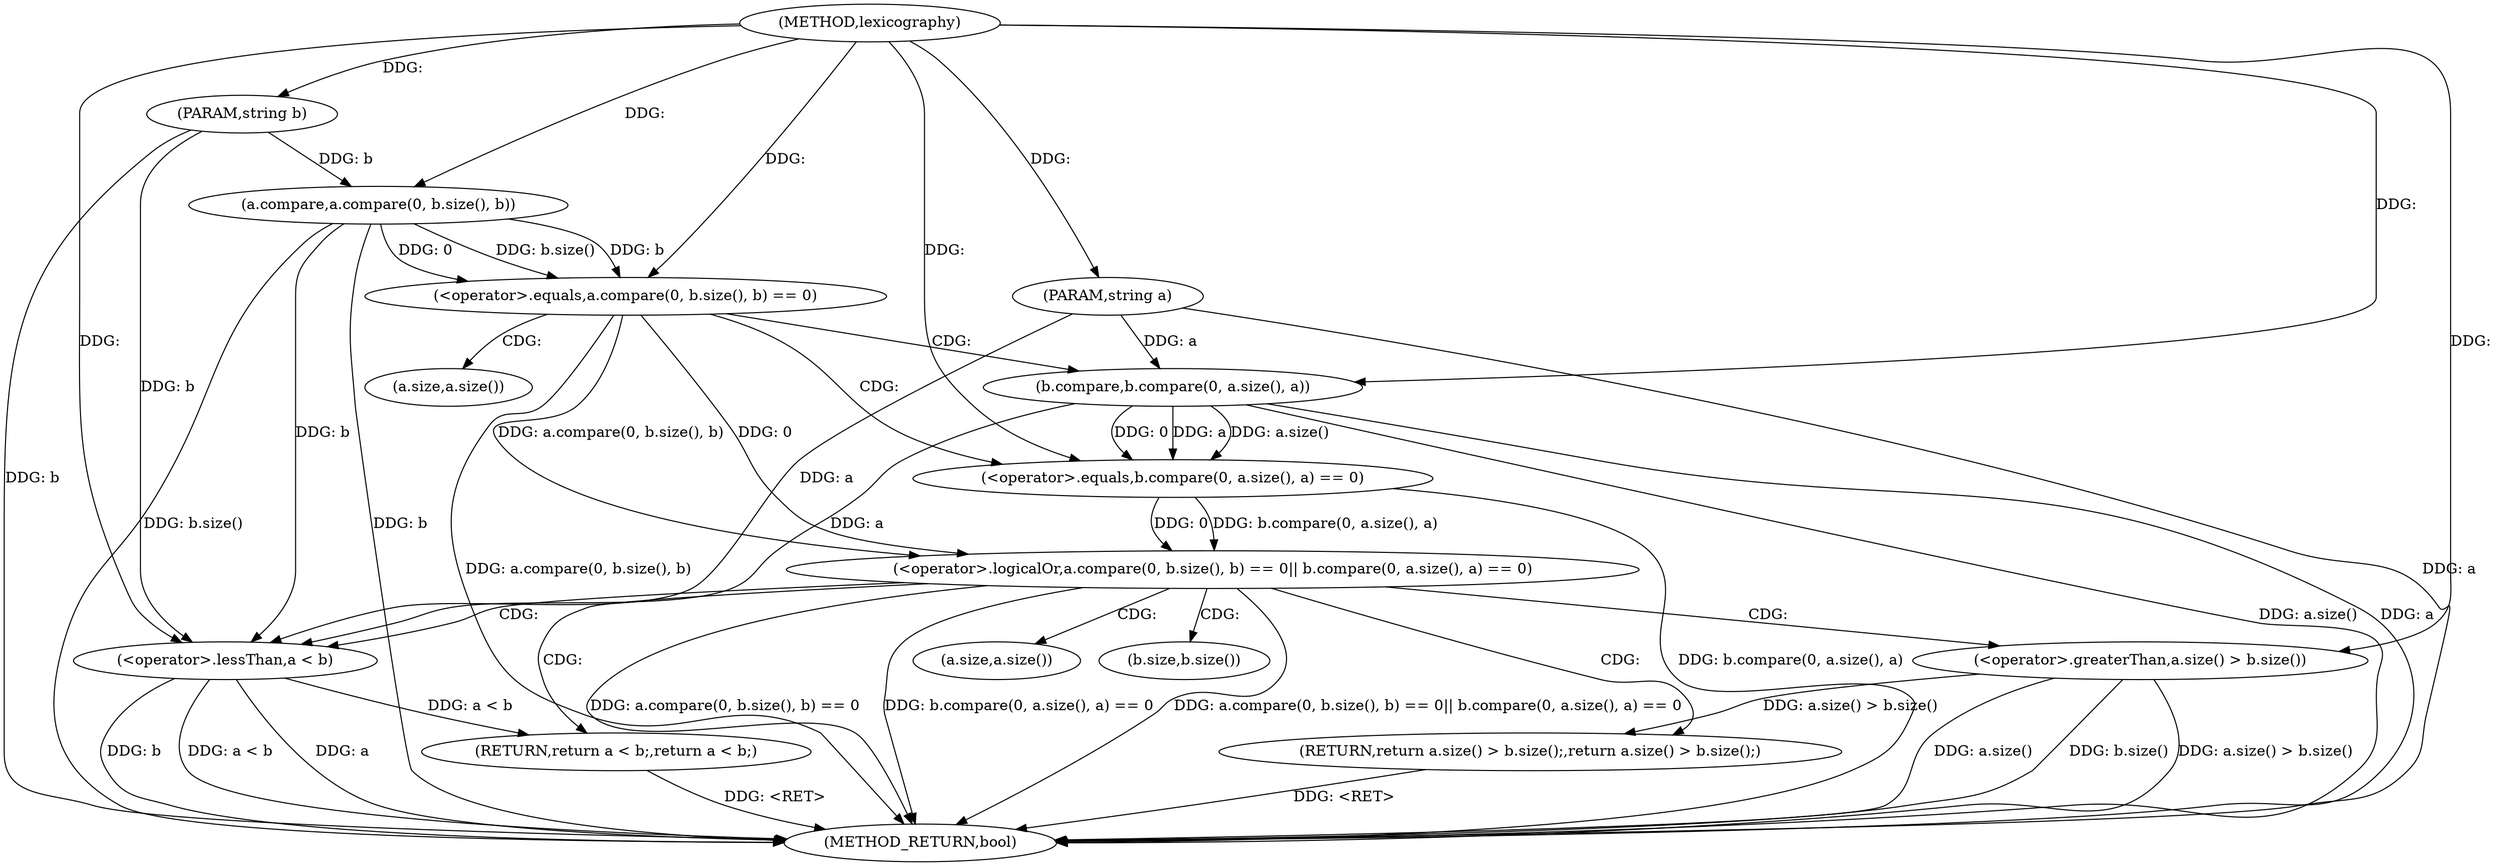 digraph "lexicography" {  
"1001334" [label = "(METHOD,lexicography)" ]
"1001361" [label = "(METHOD_RETURN,bool)" ]
"1001335" [label = "(PARAM,string a)" ]
"1001336" [label = "(PARAM,string b)" ]
"1001339" [label = "(<operator>.logicalOr,a.compare(0, b.size(), b) == 0|| b.compare(0, a.size(), a) == 0)" ]
"1001352" [label = "(RETURN,return a.size() > b.size();,return a.size() > b.size();)" ]
"1001353" [label = "(<operator>.greaterThan,a.size() > b.size())" ]
"1001357" [label = "(RETURN,return a < b;,return a < b;)" ]
"1001340" [label = "(<operator>.equals,a.compare(0, b.size(), b) == 0)" ]
"1001346" [label = "(<operator>.equals,b.compare(0, a.size(), a) == 0)" ]
"1001358" [label = "(<operator>.lessThan,a < b)" ]
"1001341" [label = "(a.compare,a.compare(0, b.size(), b))" ]
"1001347" [label = "(b.compare,b.compare(0, a.size(), a))" ]
"1001354" [label = "(a.size,a.size())" ]
"1001355" [label = "(b.size,b.size())" ]
"1001349" [label = "(a.size,a.size())" ]
  "1001357" -> "1001361"  [ label = "DDG: <RET>"] 
  "1001335" -> "1001361"  [ label = "DDG: a"] 
  "1001336" -> "1001361"  [ label = "DDG: b"] 
  "1001341" -> "1001361"  [ label = "DDG: b.size()"] 
  "1001341" -> "1001361"  [ label = "DDG: b"] 
  "1001340" -> "1001361"  [ label = "DDG: a.compare(0, b.size(), b)"] 
  "1001339" -> "1001361"  [ label = "DDG: a.compare(0, b.size(), b) == 0"] 
  "1001347" -> "1001361"  [ label = "DDG: a.size()"] 
  "1001347" -> "1001361"  [ label = "DDG: a"] 
  "1001346" -> "1001361"  [ label = "DDG: b.compare(0, a.size(), a)"] 
  "1001339" -> "1001361"  [ label = "DDG: b.compare(0, a.size(), a) == 0"] 
  "1001339" -> "1001361"  [ label = "DDG: a.compare(0, b.size(), b) == 0|| b.compare(0, a.size(), a) == 0"] 
  "1001358" -> "1001361"  [ label = "DDG: a"] 
  "1001358" -> "1001361"  [ label = "DDG: b"] 
  "1001358" -> "1001361"  [ label = "DDG: a < b"] 
  "1001353" -> "1001361"  [ label = "DDG: a.size()"] 
  "1001353" -> "1001361"  [ label = "DDG: b.size()"] 
  "1001353" -> "1001361"  [ label = "DDG: a.size() > b.size()"] 
  "1001352" -> "1001361"  [ label = "DDG: <RET>"] 
  "1001334" -> "1001335"  [ label = "DDG: "] 
  "1001334" -> "1001336"  [ label = "DDG: "] 
  "1001353" -> "1001352"  [ label = "DDG: a.size() > b.size()"] 
  "1001340" -> "1001339"  [ label = "DDG: 0"] 
  "1001340" -> "1001339"  [ label = "DDG: a.compare(0, b.size(), b)"] 
  "1001346" -> "1001339"  [ label = "DDG: 0"] 
  "1001346" -> "1001339"  [ label = "DDG: b.compare(0, a.size(), a)"] 
  "1001358" -> "1001357"  [ label = "DDG: a < b"] 
  "1001341" -> "1001340"  [ label = "DDG: b.size()"] 
  "1001341" -> "1001340"  [ label = "DDG: b"] 
  "1001341" -> "1001340"  [ label = "DDG: 0"] 
  "1001334" -> "1001340"  [ label = "DDG: "] 
  "1001347" -> "1001346"  [ label = "DDG: a"] 
  "1001347" -> "1001346"  [ label = "DDG: a.size()"] 
  "1001347" -> "1001346"  [ label = "DDG: 0"] 
  "1001334" -> "1001346"  [ label = "DDG: "] 
  "1001334" -> "1001353"  [ label = "DDG: "] 
  "1001334" -> "1001341"  [ label = "DDG: "] 
  "1001336" -> "1001341"  [ label = "DDG: b"] 
  "1001334" -> "1001347"  [ label = "DDG: "] 
  "1001335" -> "1001347"  [ label = "DDG: a"] 
  "1001347" -> "1001358"  [ label = "DDG: a"] 
  "1001335" -> "1001358"  [ label = "DDG: a"] 
  "1001334" -> "1001358"  [ label = "DDG: "] 
  "1001341" -> "1001358"  [ label = "DDG: b"] 
  "1001336" -> "1001358"  [ label = "DDG: b"] 
  "1001339" -> "1001358"  [ label = "CDG: "] 
  "1001339" -> "1001355"  [ label = "CDG: "] 
  "1001339" -> "1001354"  [ label = "CDG: "] 
  "1001339" -> "1001357"  [ label = "CDG: "] 
  "1001339" -> "1001353"  [ label = "CDG: "] 
  "1001339" -> "1001352"  [ label = "CDG: "] 
  "1001340" -> "1001347"  [ label = "CDG: "] 
  "1001340" -> "1001346"  [ label = "CDG: "] 
  "1001340" -> "1001349"  [ label = "CDG: "] 
}
